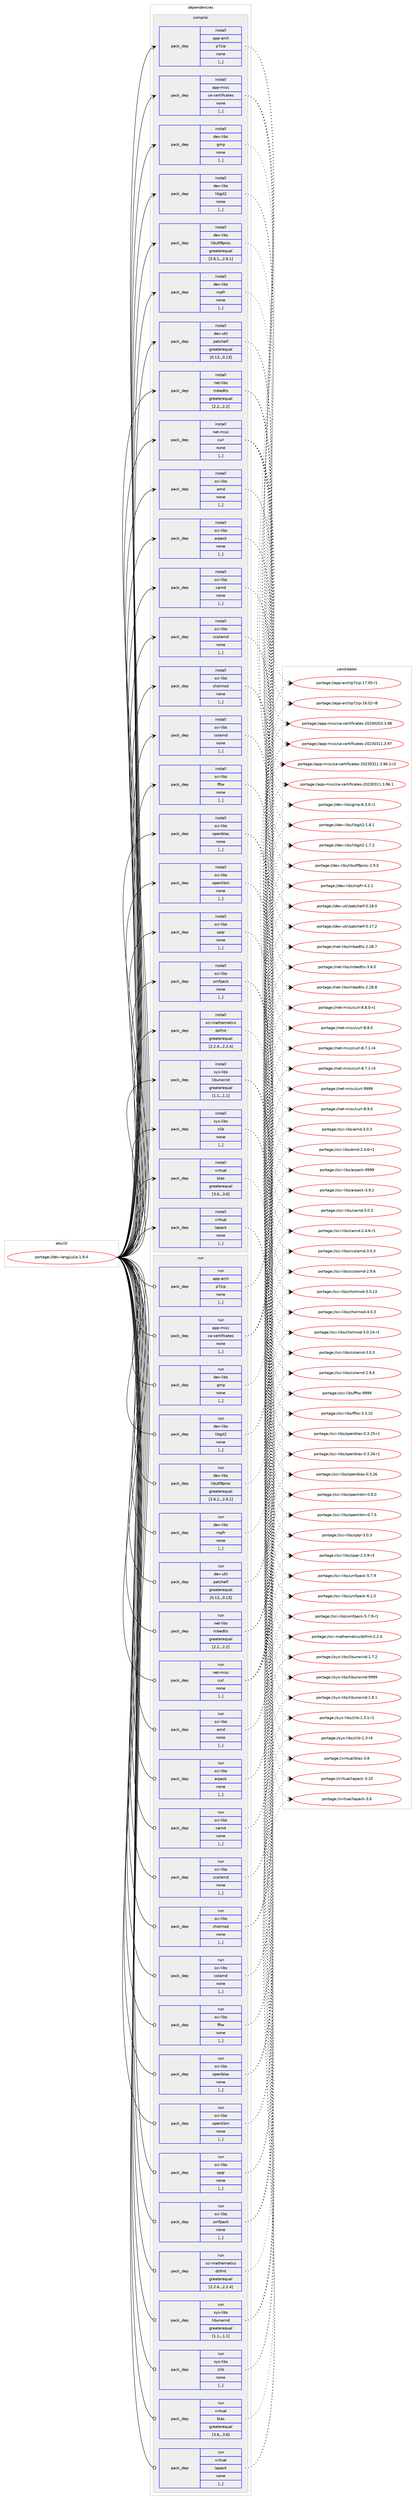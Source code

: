 digraph prolog {

# *************
# Graph options
# *************

newrank=true;
concentrate=true;
compound=true;
graph [rankdir=LR,fontname=Helvetica,fontsize=10,ranksep=1.5];#, ranksep=2.5, nodesep=0.2];
edge  [arrowhead=vee];
node  [fontname=Helvetica,fontsize=10];

# **********
# The ebuild
# **********

subgraph cluster_leftcol {
color=gray;
label=<<i>ebuild</i>>;
id [label="portage://dev-lang/julia-1.9.4", color=red, width=4, href="../dev-lang/julia-1.9.4.svg"];
}

# ****************
# The dependencies
# ****************

subgraph cluster_midcol {
color=gray;
label=<<i>dependencies</i>>;
subgraph cluster_compile {
fillcolor="#eeeeee";
style=filled;
label=<<i>compile</i>>;
subgraph pack75446 {
dependency99570 [label=<<TABLE BORDER="0" CELLBORDER="1" CELLSPACING="0" CELLPADDING="4" WIDTH="220"><TR><TD ROWSPAN="6" CELLPADDING="30">pack_dep</TD></TR><TR><TD WIDTH="110">install</TD></TR><TR><TD>app-arch</TD></TR><TR><TD>p7zip</TD></TR><TR><TD>none</TD></TR><TR><TD>[,,]</TD></TR></TABLE>>, shape=none, color=blue];
}
id:e -> dependency99570:w [weight=20,style="solid",arrowhead="vee"];
subgraph pack75447 {
dependency99571 [label=<<TABLE BORDER="0" CELLBORDER="1" CELLSPACING="0" CELLPADDING="4" WIDTH="220"><TR><TD ROWSPAN="6" CELLPADDING="30">pack_dep</TD></TR><TR><TD WIDTH="110">install</TD></TR><TR><TD>app-misc</TD></TR><TR><TD>ca-certificates</TD></TR><TR><TD>none</TD></TR><TR><TD>[,,]</TD></TR></TABLE>>, shape=none, color=blue];
}
id:e -> dependency99571:w [weight=20,style="solid",arrowhead="vee"];
subgraph pack75448 {
dependency99572 [label=<<TABLE BORDER="0" CELLBORDER="1" CELLSPACING="0" CELLPADDING="4" WIDTH="220"><TR><TD ROWSPAN="6" CELLPADDING="30">pack_dep</TD></TR><TR><TD WIDTH="110">install</TD></TR><TR><TD>dev-libs</TD></TR><TR><TD>gmp</TD></TR><TR><TD>none</TD></TR><TR><TD>[,,]</TD></TR></TABLE>>, shape=none, color=blue];
}
id:e -> dependency99572:w [weight=20,style="solid",arrowhead="vee"];
subgraph pack75449 {
dependency99573 [label=<<TABLE BORDER="0" CELLBORDER="1" CELLSPACING="0" CELLPADDING="4" WIDTH="220"><TR><TD ROWSPAN="6" CELLPADDING="30">pack_dep</TD></TR><TR><TD WIDTH="110">install</TD></TR><TR><TD>dev-libs</TD></TR><TR><TD>libgit2</TD></TR><TR><TD>none</TD></TR><TR><TD>[,,]</TD></TR></TABLE>>, shape=none, color=blue];
}
id:e -> dependency99573:w [weight=20,style="solid",arrowhead="vee"];
subgraph pack75450 {
dependency99574 [label=<<TABLE BORDER="0" CELLBORDER="1" CELLSPACING="0" CELLPADDING="4" WIDTH="220"><TR><TD ROWSPAN="6" CELLPADDING="30">pack_dep</TD></TR><TR><TD WIDTH="110">install</TD></TR><TR><TD>dev-libs</TD></TR><TR><TD>libutf8proc</TD></TR><TR><TD>greaterequal</TD></TR><TR><TD>[2.6.1,,,2.6.1]</TD></TR></TABLE>>, shape=none, color=blue];
}
id:e -> dependency99574:w [weight=20,style="solid",arrowhead="vee"];
subgraph pack75451 {
dependency99575 [label=<<TABLE BORDER="0" CELLBORDER="1" CELLSPACING="0" CELLPADDING="4" WIDTH="220"><TR><TD ROWSPAN="6" CELLPADDING="30">pack_dep</TD></TR><TR><TD WIDTH="110">install</TD></TR><TR><TD>dev-libs</TD></TR><TR><TD>mpfr</TD></TR><TR><TD>none</TD></TR><TR><TD>[,,]</TD></TR></TABLE>>, shape=none, color=blue];
}
id:e -> dependency99575:w [weight=20,style="solid",arrowhead="vee"];
subgraph pack75452 {
dependency99576 [label=<<TABLE BORDER="0" CELLBORDER="1" CELLSPACING="0" CELLPADDING="4" WIDTH="220"><TR><TD ROWSPAN="6" CELLPADDING="30">pack_dep</TD></TR><TR><TD WIDTH="110">install</TD></TR><TR><TD>dev-util</TD></TR><TR><TD>patchelf</TD></TR><TR><TD>greaterequal</TD></TR><TR><TD>[0.13,,,0.13]</TD></TR></TABLE>>, shape=none, color=blue];
}
id:e -> dependency99576:w [weight=20,style="solid",arrowhead="vee"];
subgraph pack75453 {
dependency99577 [label=<<TABLE BORDER="0" CELLBORDER="1" CELLSPACING="0" CELLPADDING="4" WIDTH="220"><TR><TD ROWSPAN="6" CELLPADDING="30">pack_dep</TD></TR><TR><TD WIDTH="110">install</TD></TR><TR><TD>net-libs</TD></TR><TR><TD>mbedtls</TD></TR><TR><TD>greaterequal</TD></TR><TR><TD>[2.2,,,2.2]</TD></TR></TABLE>>, shape=none, color=blue];
}
id:e -> dependency99577:w [weight=20,style="solid",arrowhead="vee"];
subgraph pack75454 {
dependency99578 [label=<<TABLE BORDER="0" CELLBORDER="1" CELLSPACING="0" CELLPADDING="4" WIDTH="220"><TR><TD ROWSPAN="6" CELLPADDING="30">pack_dep</TD></TR><TR><TD WIDTH="110">install</TD></TR><TR><TD>net-misc</TD></TR><TR><TD>curl</TD></TR><TR><TD>none</TD></TR><TR><TD>[,,]</TD></TR></TABLE>>, shape=none, color=blue];
}
id:e -> dependency99578:w [weight=20,style="solid",arrowhead="vee"];
subgraph pack75455 {
dependency99579 [label=<<TABLE BORDER="0" CELLBORDER="1" CELLSPACING="0" CELLPADDING="4" WIDTH="220"><TR><TD ROWSPAN="6" CELLPADDING="30">pack_dep</TD></TR><TR><TD WIDTH="110">install</TD></TR><TR><TD>sci-libs</TD></TR><TR><TD>amd</TD></TR><TR><TD>none</TD></TR><TR><TD>[,,]</TD></TR></TABLE>>, shape=none, color=blue];
}
id:e -> dependency99579:w [weight=20,style="solid",arrowhead="vee"];
subgraph pack75456 {
dependency99580 [label=<<TABLE BORDER="0" CELLBORDER="1" CELLSPACING="0" CELLPADDING="4" WIDTH="220"><TR><TD ROWSPAN="6" CELLPADDING="30">pack_dep</TD></TR><TR><TD WIDTH="110">install</TD></TR><TR><TD>sci-libs</TD></TR><TR><TD>arpack</TD></TR><TR><TD>none</TD></TR><TR><TD>[,,]</TD></TR></TABLE>>, shape=none, color=blue];
}
id:e -> dependency99580:w [weight=20,style="solid",arrowhead="vee"];
subgraph pack75457 {
dependency99581 [label=<<TABLE BORDER="0" CELLBORDER="1" CELLSPACING="0" CELLPADDING="4" WIDTH="220"><TR><TD ROWSPAN="6" CELLPADDING="30">pack_dep</TD></TR><TR><TD WIDTH="110">install</TD></TR><TR><TD>sci-libs</TD></TR><TR><TD>camd</TD></TR><TR><TD>none</TD></TR><TR><TD>[,,]</TD></TR></TABLE>>, shape=none, color=blue];
}
id:e -> dependency99581:w [weight=20,style="solid",arrowhead="vee"];
subgraph pack75458 {
dependency99582 [label=<<TABLE BORDER="0" CELLBORDER="1" CELLSPACING="0" CELLPADDING="4" WIDTH="220"><TR><TD ROWSPAN="6" CELLPADDING="30">pack_dep</TD></TR><TR><TD WIDTH="110">install</TD></TR><TR><TD>sci-libs</TD></TR><TR><TD>ccolamd</TD></TR><TR><TD>none</TD></TR><TR><TD>[,,]</TD></TR></TABLE>>, shape=none, color=blue];
}
id:e -> dependency99582:w [weight=20,style="solid",arrowhead="vee"];
subgraph pack75459 {
dependency99583 [label=<<TABLE BORDER="0" CELLBORDER="1" CELLSPACING="0" CELLPADDING="4" WIDTH="220"><TR><TD ROWSPAN="6" CELLPADDING="30">pack_dep</TD></TR><TR><TD WIDTH="110">install</TD></TR><TR><TD>sci-libs</TD></TR><TR><TD>cholmod</TD></TR><TR><TD>none</TD></TR><TR><TD>[,,]</TD></TR></TABLE>>, shape=none, color=blue];
}
id:e -> dependency99583:w [weight=20,style="solid",arrowhead="vee"];
subgraph pack75460 {
dependency99584 [label=<<TABLE BORDER="0" CELLBORDER="1" CELLSPACING="0" CELLPADDING="4" WIDTH="220"><TR><TD ROWSPAN="6" CELLPADDING="30">pack_dep</TD></TR><TR><TD WIDTH="110">install</TD></TR><TR><TD>sci-libs</TD></TR><TR><TD>colamd</TD></TR><TR><TD>none</TD></TR><TR><TD>[,,]</TD></TR></TABLE>>, shape=none, color=blue];
}
id:e -> dependency99584:w [weight=20,style="solid",arrowhead="vee"];
subgraph pack75461 {
dependency99585 [label=<<TABLE BORDER="0" CELLBORDER="1" CELLSPACING="0" CELLPADDING="4" WIDTH="220"><TR><TD ROWSPAN="6" CELLPADDING="30">pack_dep</TD></TR><TR><TD WIDTH="110">install</TD></TR><TR><TD>sci-libs</TD></TR><TR><TD>fftw</TD></TR><TR><TD>none</TD></TR><TR><TD>[,,]</TD></TR></TABLE>>, shape=none, color=blue];
}
id:e -> dependency99585:w [weight=20,style="solid",arrowhead="vee"];
subgraph pack75462 {
dependency99586 [label=<<TABLE BORDER="0" CELLBORDER="1" CELLSPACING="0" CELLPADDING="4" WIDTH="220"><TR><TD ROWSPAN="6" CELLPADDING="30">pack_dep</TD></TR><TR><TD WIDTH="110">install</TD></TR><TR><TD>sci-libs</TD></TR><TR><TD>openblas</TD></TR><TR><TD>none</TD></TR><TR><TD>[,,]</TD></TR></TABLE>>, shape=none, color=blue];
}
id:e -> dependency99586:w [weight=20,style="solid",arrowhead="vee"];
subgraph pack75463 {
dependency99587 [label=<<TABLE BORDER="0" CELLBORDER="1" CELLSPACING="0" CELLPADDING="4" WIDTH="220"><TR><TD ROWSPAN="6" CELLPADDING="30">pack_dep</TD></TR><TR><TD WIDTH="110">install</TD></TR><TR><TD>sci-libs</TD></TR><TR><TD>openlibm</TD></TR><TR><TD>none</TD></TR><TR><TD>[,,]</TD></TR></TABLE>>, shape=none, color=blue];
}
id:e -> dependency99587:w [weight=20,style="solid",arrowhead="vee"];
subgraph pack75464 {
dependency99588 [label=<<TABLE BORDER="0" CELLBORDER="1" CELLSPACING="0" CELLPADDING="4" WIDTH="220"><TR><TD ROWSPAN="6" CELLPADDING="30">pack_dep</TD></TR><TR><TD WIDTH="110">install</TD></TR><TR><TD>sci-libs</TD></TR><TR><TD>spqr</TD></TR><TR><TD>none</TD></TR><TR><TD>[,,]</TD></TR></TABLE>>, shape=none, color=blue];
}
id:e -> dependency99588:w [weight=20,style="solid",arrowhead="vee"];
subgraph pack75465 {
dependency99589 [label=<<TABLE BORDER="0" CELLBORDER="1" CELLSPACING="0" CELLPADDING="4" WIDTH="220"><TR><TD ROWSPAN="6" CELLPADDING="30">pack_dep</TD></TR><TR><TD WIDTH="110">install</TD></TR><TR><TD>sci-libs</TD></TR><TR><TD>umfpack</TD></TR><TR><TD>none</TD></TR><TR><TD>[,,]</TD></TR></TABLE>>, shape=none, color=blue];
}
id:e -> dependency99589:w [weight=20,style="solid",arrowhead="vee"];
subgraph pack75466 {
dependency99590 [label=<<TABLE BORDER="0" CELLBORDER="1" CELLSPACING="0" CELLPADDING="4" WIDTH="220"><TR><TD ROWSPAN="6" CELLPADDING="30">pack_dep</TD></TR><TR><TD WIDTH="110">install</TD></TR><TR><TD>sci-mathematics</TD></TR><TR><TD>dsfmt</TD></TR><TR><TD>greaterequal</TD></TR><TR><TD>[2.2.4,,,2.2.4]</TD></TR></TABLE>>, shape=none, color=blue];
}
id:e -> dependency99590:w [weight=20,style="solid",arrowhead="vee"];
subgraph pack75467 {
dependency99591 [label=<<TABLE BORDER="0" CELLBORDER="1" CELLSPACING="0" CELLPADDING="4" WIDTH="220"><TR><TD ROWSPAN="6" CELLPADDING="30">pack_dep</TD></TR><TR><TD WIDTH="110">install</TD></TR><TR><TD>sys-libs</TD></TR><TR><TD>libunwind</TD></TR><TR><TD>greaterequal</TD></TR><TR><TD>[1.1,,,1.1]</TD></TR></TABLE>>, shape=none, color=blue];
}
id:e -> dependency99591:w [weight=20,style="solid",arrowhead="vee"];
subgraph pack75468 {
dependency99592 [label=<<TABLE BORDER="0" CELLBORDER="1" CELLSPACING="0" CELLPADDING="4" WIDTH="220"><TR><TD ROWSPAN="6" CELLPADDING="30">pack_dep</TD></TR><TR><TD WIDTH="110">install</TD></TR><TR><TD>sys-libs</TD></TR><TR><TD>zlib</TD></TR><TR><TD>none</TD></TR><TR><TD>[,,]</TD></TR></TABLE>>, shape=none, color=blue];
}
id:e -> dependency99592:w [weight=20,style="solid",arrowhead="vee"];
subgraph pack75469 {
dependency99593 [label=<<TABLE BORDER="0" CELLBORDER="1" CELLSPACING="0" CELLPADDING="4" WIDTH="220"><TR><TD ROWSPAN="6" CELLPADDING="30">pack_dep</TD></TR><TR><TD WIDTH="110">install</TD></TR><TR><TD>virtual</TD></TR><TR><TD>blas</TD></TR><TR><TD>greaterequal</TD></TR><TR><TD>[3.6,,,3.6]</TD></TR></TABLE>>, shape=none, color=blue];
}
id:e -> dependency99593:w [weight=20,style="solid",arrowhead="vee"];
subgraph pack75470 {
dependency99594 [label=<<TABLE BORDER="0" CELLBORDER="1" CELLSPACING="0" CELLPADDING="4" WIDTH="220"><TR><TD ROWSPAN="6" CELLPADDING="30">pack_dep</TD></TR><TR><TD WIDTH="110">install</TD></TR><TR><TD>virtual</TD></TR><TR><TD>lapack</TD></TR><TR><TD>none</TD></TR><TR><TD>[,,]</TD></TR></TABLE>>, shape=none, color=blue];
}
id:e -> dependency99594:w [weight=20,style="solid",arrowhead="vee"];
}
subgraph cluster_compileandrun {
fillcolor="#eeeeee";
style=filled;
label=<<i>compile and run</i>>;
}
subgraph cluster_run {
fillcolor="#eeeeee";
style=filled;
label=<<i>run</i>>;
subgraph pack75471 {
dependency99595 [label=<<TABLE BORDER="0" CELLBORDER="1" CELLSPACING="0" CELLPADDING="4" WIDTH="220"><TR><TD ROWSPAN="6" CELLPADDING="30">pack_dep</TD></TR><TR><TD WIDTH="110">run</TD></TR><TR><TD>app-arch</TD></TR><TR><TD>p7zip</TD></TR><TR><TD>none</TD></TR><TR><TD>[,,]</TD></TR></TABLE>>, shape=none, color=blue];
}
id:e -> dependency99595:w [weight=20,style="solid",arrowhead="odot"];
subgraph pack75472 {
dependency99596 [label=<<TABLE BORDER="0" CELLBORDER="1" CELLSPACING="0" CELLPADDING="4" WIDTH="220"><TR><TD ROWSPAN="6" CELLPADDING="30">pack_dep</TD></TR><TR><TD WIDTH="110">run</TD></TR><TR><TD>app-misc</TD></TR><TR><TD>ca-certificates</TD></TR><TR><TD>none</TD></TR><TR><TD>[,,]</TD></TR></TABLE>>, shape=none, color=blue];
}
id:e -> dependency99596:w [weight=20,style="solid",arrowhead="odot"];
subgraph pack75473 {
dependency99597 [label=<<TABLE BORDER="0" CELLBORDER="1" CELLSPACING="0" CELLPADDING="4" WIDTH="220"><TR><TD ROWSPAN="6" CELLPADDING="30">pack_dep</TD></TR><TR><TD WIDTH="110">run</TD></TR><TR><TD>dev-libs</TD></TR><TR><TD>gmp</TD></TR><TR><TD>none</TD></TR><TR><TD>[,,]</TD></TR></TABLE>>, shape=none, color=blue];
}
id:e -> dependency99597:w [weight=20,style="solid",arrowhead="odot"];
subgraph pack75474 {
dependency99598 [label=<<TABLE BORDER="0" CELLBORDER="1" CELLSPACING="0" CELLPADDING="4" WIDTH="220"><TR><TD ROWSPAN="6" CELLPADDING="30">pack_dep</TD></TR><TR><TD WIDTH="110">run</TD></TR><TR><TD>dev-libs</TD></TR><TR><TD>libgit2</TD></TR><TR><TD>none</TD></TR><TR><TD>[,,]</TD></TR></TABLE>>, shape=none, color=blue];
}
id:e -> dependency99598:w [weight=20,style="solid",arrowhead="odot"];
subgraph pack75475 {
dependency99599 [label=<<TABLE BORDER="0" CELLBORDER="1" CELLSPACING="0" CELLPADDING="4" WIDTH="220"><TR><TD ROWSPAN="6" CELLPADDING="30">pack_dep</TD></TR><TR><TD WIDTH="110">run</TD></TR><TR><TD>dev-libs</TD></TR><TR><TD>libutf8proc</TD></TR><TR><TD>greaterequal</TD></TR><TR><TD>[2.6.1,,,2.6.1]</TD></TR></TABLE>>, shape=none, color=blue];
}
id:e -> dependency99599:w [weight=20,style="solid",arrowhead="odot"];
subgraph pack75476 {
dependency99600 [label=<<TABLE BORDER="0" CELLBORDER="1" CELLSPACING="0" CELLPADDING="4" WIDTH="220"><TR><TD ROWSPAN="6" CELLPADDING="30">pack_dep</TD></TR><TR><TD WIDTH="110">run</TD></TR><TR><TD>dev-libs</TD></TR><TR><TD>mpfr</TD></TR><TR><TD>none</TD></TR><TR><TD>[,,]</TD></TR></TABLE>>, shape=none, color=blue];
}
id:e -> dependency99600:w [weight=20,style="solid",arrowhead="odot"];
subgraph pack75477 {
dependency99601 [label=<<TABLE BORDER="0" CELLBORDER="1" CELLSPACING="0" CELLPADDING="4" WIDTH="220"><TR><TD ROWSPAN="6" CELLPADDING="30">pack_dep</TD></TR><TR><TD WIDTH="110">run</TD></TR><TR><TD>dev-util</TD></TR><TR><TD>patchelf</TD></TR><TR><TD>greaterequal</TD></TR><TR><TD>[0.13,,,0.13]</TD></TR></TABLE>>, shape=none, color=blue];
}
id:e -> dependency99601:w [weight=20,style="solid",arrowhead="odot"];
subgraph pack75478 {
dependency99602 [label=<<TABLE BORDER="0" CELLBORDER="1" CELLSPACING="0" CELLPADDING="4" WIDTH="220"><TR><TD ROWSPAN="6" CELLPADDING="30">pack_dep</TD></TR><TR><TD WIDTH="110">run</TD></TR><TR><TD>net-libs</TD></TR><TR><TD>mbedtls</TD></TR><TR><TD>greaterequal</TD></TR><TR><TD>[2.2,,,2.2]</TD></TR></TABLE>>, shape=none, color=blue];
}
id:e -> dependency99602:w [weight=20,style="solid",arrowhead="odot"];
subgraph pack75479 {
dependency99603 [label=<<TABLE BORDER="0" CELLBORDER="1" CELLSPACING="0" CELLPADDING="4" WIDTH="220"><TR><TD ROWSPAN="6" CELLPADDING="30">pack_dep</TD></TR><TR><TD WIDTH="110">run</TD></TR><TR><TD>net-misc</TD></TR><TR><TD>curl</TD></TR><TR><TD>none</TD></TR><TR><TD>[,,]</TD></TR></TABLE>>, shape=none, color=blue];
}
id:e -> dependency99603:w [weight=20,style="solid",arrowhead="odot"];
subgraph pack75480 {
dependency99604 [label=<<TABLE BORDER="0" CELLBORDER="1" CELLSPACING="0" CELLPADDING="4" WIDTH="220"><TR><TD ROWSPAN="6" CELLPADDING="30">pack_dep</TD></TR><TR><TD WIDTH="110">run</TD></TR><TR><TD>sci-libs</TD></TR><TR><TD>amd</TD></TR><TR><TD>none</TD></TR><TR><TD>[,,]</TD></TR></TABLE>>, shape=none, color=blue];
}
id:e -> dependency99604:w [weight=20,style="solid",arrowhead="odot"];
subgraph pack75481 {
dependency99605 [label=<<TABLE BORDER="0" CELLBORDER="1" CELLSPACING="0" CELLPADDING="4" WIDTH="220"><TR><TD ROWSPAN="6" CELLPADDING="30">pack_dep</TD></TR><TR><TD WIDTH="110">run</TD></TR><TR><TD>sci-libs</TD></TR><TR><TD>arpack</TD></TR><TR><TD>none</TD></TR><TR><TD>[,,]</TD></TR></TABLE>>, shape=none, color=blue];
}
id:e -> dependency99605:w [weight=20,style="solid",arrowhead="odot"];
subgraph pack75482 {
dependency99606 [label=<<TABLE BORDER="0" CELLBORDER="1" CELLSPACING="0" CELLPADDING="4" WIDTH="220"><TR><TD ROWSPAN="6" CELLPADDING="30">pack_dep</TD></TR><TR><TD WIDTH="110">run</TD></TR><TR><TD>sci-libs</TD></TR><TR><TD>camd</TD></TR><TR><TD>none</TD></TR><TR><TD>[,,]</TD></TR></TABLE>>, shape=none, color=blue];
}
id:e -> dependency99606:w [weight=20,style="solid",arrowhead="odot"];
subgraph pack75483 {
dependency99607 [label=<<TABLE BORDER="0" CELLBORDER="1" CELLSPACING="0" CELLPADDING="4" WIDTH="220"><TR><TD ROWSPAN="6" CELLPADDING="30">pack_dep</TD></TR><TR><TD WIDTH="110">run</TD></TR><TR><TD>sci-libs</TD></TR><TR><TD>ccolamd</TD></TR><TR><TD>none</TD></TR><TR><TD>[,,]</TD></TR></TABLE>>, shape=none, color=blue];
}
id:e -> dependency99607:w [weight=20,style="solid",arrowhead="odot"];
subgraph pack75484 {
dependency99608 [label=<<TABLE BORDER="0" CELLBORDER="1" CELLSPACING="0" CELLPADDING="4" WIDTH="220"><TR><TD ROWSPAN="6" CELLPADDING="30">pack_dep</TD></TR><TR><TD WIDTH="110">run</TD></TR><TR><TD>sci-libs</TD></TR><TR><TD>cholmod</TD></TR><TR><TD>none</TD></TR><TR><TD>[,,]</TD></TR></TABLE>>, shape=none, color=blue];
}
id:e -> dependency99608:w [weight=20,style="solid",arrowhead="odot"];
subgraph pack75485 {
dependency99609 [label=<<TABLE BORDER="0" CELLBORDER="1" CELLSPACING="0" CELLPADDING="4" WIDTH="220"><TR><TD ROWSPAN="6" CELLPADDING="30">pack_dep</TD></TR><TR><TD WIDTH="110">run</TD></TR><TR><TD>sci-libs</TD></TR><TR><TD>colamd</TD></TR><TR><TD>none</TD></TR><TR><TD>[,,]</TD></TR></TABLE>>, shape=none, color=blue];
}
id:e -> dependency99609:w [weight=20,style="solid",arrowhead="odot"];
subgraph pack75486 {
dependency99610 [label=<<TABLE BORDER="0" CELLBORDER="1" CELLSPACING="0" CELLPADDING="4" WIDTH="220"><TR><TD ROWSPAN="6" CELLPADDING="30">pack_dep</TD></TR><TR><TD WIDTH="110">run</TD></TR><TR><TD>sci-libs</TD></TR><TR><TD>fftw</TD></TR><TR><TD>none</TD></TR><TR><TD>[,,]</TD></TR></TABLE>>, shape=none, color=blue];
}
id:e -> dependency99610:w [weight=20,style="solid",arrowhead="odot"];
subgraph pack75487 {
dependency99611 [label=<<TABLE BORDER="0" CELLBORDER="1" CELLSPACING="0" CELLPADDING="4" WIDTH="220"><TR><TD ROWSPAN="6" CELLPADDING="30">pack_dep</TD></TR><TR><TD WIDTH="110">run</TD></TR><TR><TD>sci-libs</TD></TR><TR><TD>openblas</TD></TR><TR><TD>none</TD></TR><TR><TD>[,,]</TD></TR></TABLE>>, shape=none, color=blue];
}
id:e -> dependency99611:w [weight=20,style="solid",arrowhead="odot"];
subgraph pack75488 {
dependency99612 [label=<<TABLE BORDER="0" CELLBORDER="1" CELLSPACING="0" CELLPADDING="4" WIDTH="220"><TR><TD ROWSPAN="6" CELLPADDING="30">pack_dep</TD></TR><TR><TD WIDTH="110">run</TD></TR><TR><TD>sci-libs</TD></TR><TR><TD>openlibm</TD></TR><TR><TD>none</TD></TR><TR><TD>[,,]</TD></TR></TABLE>>, shape=none, color=blue];
}
id:e -> dependency99612:w [weight=20,style="solid",arrowhead="odot"];
subgraph pack75489 {
dependency99613 [label=<<TABLE BORDER="0" CELLBORDER="1" CELLSPACING="0" CELLPADDING="4" WIDTH="220"><TR><TD ROWSPAN="6" CELLPADDING="30">pack_dep</TD></TR><TR><TD WIDTH="110">run</TD></TR><TR><TD>sci-libs</TD></TR><TR><TD>spqr</TD></TR><TR><TD>none</TD></TR><TR><TD>[,,]</TD></TR></TABLE>>, shape=none, color=blue];
}
id:e -> dependency99613:w [weight=20,style="solid",arrowhead="odot"];
subgraph pack75490 {
dependency99614 [label=<<TABLE BORDER="0" CELLBORDER="1" CELLSPACING="0" CELLPADDING="4" WIDTH="220"><TR><TD ROWSPAN="6" CELLPADDING="30">pack_dep</TD></TR><TR><TD WIDTH="110">run</TD></TR><TR><TD>sci-libs</TD></TR><TR><TD>umfpack</TD></TR><TR><TD>none</TD></TR><TR><TD>[,,]</TD></TR></TABLE>>, shape=none, color=blue];
}
id:e -> dependency99614:w [weight=20,style="solid",arrowhead="odot"];
subgraph pack75491 {
dependency99615 [label=<<TABLE BORDER="0" CELLBORDER="1" CELLSPACING="0" CELLPADDING="4" WIDTH="220"><TR><TD ROWSPAN="6" CELLPADDING="30">pack_dep</TD></TR><TR><TD WIDTH="110">run</TD></TR><TR><TD>sci-mathematics</TD></TR><TR><TD>dsfmt</TD></TR><TR><TD>greaterequal</TD></TR><TR><TD>[2.2.4,,,2.2.4]</TD></TR></TABLE>>, shape=none, color=blue];
}
id:e -> dependency99615:w [weight=20,style="solid",arrowhead="odot"];
subgraph pack75492 {
dependency99616 [label=<<TABLE BORDER="0" CELLBORDER="1" CELLSPACING="0" CELLPADDING="4" WIDTH="220"><TR><TD ROWSPAN="6" CELLPADDING="30">pack_dep</TD></TR><TR><TD WIDTH="110">run</TD></TR><TR><TD>sys-libs</TD></TR><TR><TD>libunwind</TD></TR><TR><TD>greaterequal</TD></TR><TR><TD>[1.1,,,1.1]</TD></TR></TABLE>>, shape=none, color=blue];
}
id:e -> dependency99616:w [weight=20,style="solid",arrowhead="odot"];
subgraph pack75493 {
dependency99617 [label=<<TABLE BORDER="0" CELLBORDER="1" CELLSPACING="0" CELLPADDING="4" WIDTH="220"><TR><TD ROWSPAN="6" CELLPADDING="30">pack_dep</TD></TR><TR><TD WIDTH="110">run</TD></TR><TR><TD>sys-libs</TD></TR><TR><TD>zlib</TD></TR><TR><TD>none</TD></TR><TR><TD>[,,]</TD></TR></TABLE>>, shape=none, color=blue];
}
id:e -> dependency99617:w [weight=20,style="solid",arrowhead="odot"];
subgraph pack75494 {
dependency99618 [label=<<TABLE BORDER="0" CELLBORDER="1" CELLSPACING="0" CELLPADDING="4" WIDTH="220"><TR><TD ROWSPAN="6" CELLPADDING="30">pack_dep</TD></TR><TR><TD WIDTH="110">run</TD></TR><TR><TD>virtual</TD></TR><TR><TD>blas</TD></TR><TR><TD>greaterequal</TD></TR><TR><TD>[3.6,,,3.6]</TD></TR></TABLE>>, shape=none, color=blue];
}
id:e -> dependency99618:w [weight=20,style="solid",arrowhead="odot"];
subgraph pack75495 {
dependency99619 [label=<<TABLE BORDER="0" CELLBORDER="1" CELLSPACING="0" CELLPADDING="4" WIDTH="220"><TR><TD ROWSPAN="6" CELLPADDING="30">pack_dep</TD></TR><TR><TD WIDTH="110">run</TD></TR><TR><TD>virtual</TD></TR><TR><TD>lapack</TD></TR><TR><TD>none</TD></TR><TR><TD>[,,]</TD></TR></TABLE>>, shape=none, color=blue];
}
id:e -> dependency99619:w [weight=20,style="solid",arrowhead="odot"];
}
}

# **************
# The candidates
# **************

subgraph cluster_choices {
rank=same;
color=gray;
label=<<i>candidates</i>>;

subgraph choice75446 {
color=black;
nodesep=1;
choice9711211245971149910447112551221051124549554648534511449 [label="portage://app-arch/p7zip-17.05-r1", color=red, width=4,href="../app-arch/p7zip-17.05-r1.svg"];
choice9711211245971149910447112551221051124549544648504511456 [label="portage://app-arch/p7zip-16.02-r8", color=red, width=4,href="../app-arch/p7zip-16.02-r8.svg"];
dependency99570:e -> choice9711211245971149910447112551221051124549554648534511449:w [style=dotted,weight="100"];
dependency99570:e -> choice9711211245971149910447112551221051124549544648504511456:w [style=dotted,weight="100"];
}
subgraph choice75447 {
color=black;
nodesep=1;
choice971121124510910511599479997459910111411610510210599971161011154550485052485048514651465756 [label="portage://app-misc/ca-certificates-20240203.3.98", color=red, width=4,href="../app-misc/ca-certificates-20240203.3.98.svg"];
choice971121124510910511599479997459910111411610510210599971161011154550485051485149494651465755 [label="portage://app-misc/ca-certificates-20230311.3.97", color=red, width=4,href="../app-misc/ca-certificates-20230311.3.97.svg"];
choice97112112451091051159947999745991011141161051021059997116101115455048505148514949465146575446494511450 [label="portage://app-misc/ca-certificates-20230311.3.96.1-r2", color=red, width=4,href="../app-misc/ca-certificates-20230311.3.96.1-r2.svg"];
choice9711211245109105115994799974599101114116105102105999711610111545504850514851494946514657544649 [label="portage://app-misc/ca-certificates-20230311.3.96.1", color=red, width=4,href="../app-misc/ca-certificates-20230311.3.96.1.svg"];
dependency99571:e -> choice971121124510910511599479997459910111411610510210599971161011154550485052485048514651465756:w [style=dotted,weight="100"];
dependency99571:e -> choice971121124510910511599479997459910111411610510210599971161011154550485051485149494651465755:w [style=dotted,weight="100"];
dependency99571:e -> choice97112112451091051159947999745991011141161051021059997116101115455048505148514949465146575446494511450:w [style=dotted,weight="100"];
dependency99571:e -> choice9711211245109105115994799974599101114116105102105999711610111545504850514851494946514657544649:w [style=dotted,weight="100"];
}
subgraph choice75448 {
color=black;
nodesep=1;
choice1001011184510810598115471031091124554465146484511449 [label="portage://dev-libs/gmp-6.3.0-r1", color=red, width=4,href="../dev-libs/gmp-6.3.0-r1.svg"];
dependency99572:e -> choice1001011184510810598115471031091124554465146484511449:w [style=dotted,weight="100"];
}
subgraph choice75449 {
color=black;
nodesep=1;
choice1001011184510810598115471081059810310511650454946564649 [label="portage://dev-libs/libgit2-1.8.1", color=red, width=4,href="../dev-libs/libgit2-1.8.1.svg"];
choice1001011184510810598115471081059810310511650454946554650 [label="portage://dev-libs/libgit2-1.7.2", color=red, width=4,href="../dev-libs/libgit2-1.7.2.svg"];
dependency99573:e -> choice1001011184510810598115471081059810310511650454946564649:w [style=dotted,weight="100"];
dependency99573:e -> choice1001011184510810598115471081059810310511650454946554650:w [style=dotted,weight="100"];
}
subgraph choice75450 {
color=black;
nodesep=1;
choice100101118451081059811547108105981171161025611211411199455046574648 [label="portage://dev-libs/libutf8proc-2.9.0", color=red, width=4,href="../dev-libs/libutf8proc-2.9.0.svg"];
dependency99574:e -> choice100101118451081059811547108105981171161025611211411199455046574648:w [style=dotted,weight="100"];
}
subgraph choice75451 {
color=black;
nodesep=1;
choice100101118451081059811547109112102114455246504649 [label="portage://dev-libs/mpfr-4.2.1", color=red, width=4,href="../dev-libs/mpfr-4.2.1.svg"];
dependency99575:e -> choice100101118451081059811547109112102114455246504649:w [style=dotted,weight="100"];
}
subgraph choice75452 {
color=black;
nodesep=1;
choice1001011184511711610510847112971169910410110810245484649564648 [label="portage://dev-util/patchelf-0.18.0", color=red, width=4,href="../dev-util/patchelf-0.18.0.svg"];
choice1001011184511711610510847112971169910410110810245484649554650 [label="portage://dev-util/patchelf-0.17.2", color=red, width=4,href="../dev-util/patchelf-0.17.2.svg"];
dependency99576:e -> choice1001011184511711610510847112971169910410110810245484649564648:w [style=dotted,weight="100"];
dependency99576:e -> choice1001011184511711610510847112971169910410110810245484649554650:w [style=dotted,weight="100"];
}
subgraph choice75453 {
color=black;
nodesep=1;
choice11010111645108105981154710998101100116108115455146544648 [label="portage://net-libs/mbedtls-3.6.0", color=red, width=4,href="../net-libs/mbedtls-3.6.0.svg"];
choice1101011164510810598115471099810110011610811545504650564656 [label="portage://net-libs/mbedtls-2.28.8", color=red, width=4,href="../net-libs/mbedtls-2.28.8.svg"];
choice1101011164510810598115471099810110011610811545504650564655 [label="portage://net-libs/mbedtls-2.28.7", color=red, width=4,href="../net-libs/mbedtls-2.28.7.svg"];
dependency99577:e -> choice11010111645108105981154710998101100116108115455146544648:w [style=dotted,weight="100"];
dependency99577:e -> choice1101011164510810598115471099810110011610811545504650564656:w [style=dotted,weight="100"];
dependency99577:e -> choice1101011164510810598115471099810110011610811545504650564655:w [style=dotted,weight="100"];
}
subgraph choice75454 {
color=black;
nodesep=1;
choice110101116451091051159947991171141084557575757 [label="portage://net-misc/curl-9999", color=red, width=4,href="../net-misc/curl-9999.svg"];
choice11010111645109105115994799117114108455646574648 [label="portage://net-misc/curl-8.9.0", color=red, width=4,href="../net-misc/curl-8.9.0.svg"];
choice110101116451091051159947991171141084556465646484511449 [label="portage://net-misc/curl-8.8.0-r1", color=red, width=4,href="../net-misc/curl-8.8.0-r1.svg"];
choice11010111645109105115994799117114108455646564648 [label="portage://net-misc/curl-8.8.0", color=red, width=4,href="../net-misc/curl-8.8.0.svg"];
choice110101116451091051159947991171141084556465546494511452 [label="portage://net-misc/curl-8.7.1-r4", color=red, width=4,href="../net-misc/curl-8.7.1-r4.svg"];
choice110101116451091051159947991171141084556465546494511451 [label="portage://net-misc/curl-8.7.1-r3", color=red, width=4,href="../net-misc/curl-8.7.1-r3.svg"];
dependency99578:e -> choice110101116451091051159947991171141084557575757:w [style=dotted,weight="100"];
dependency99578:e -> choice11010111645109105115994799117114108455646574648:w [style=dotted,weight="100"];
dependency99578:e -> choice110101116451091051159947991171141084556465646484511449:w [style=dotted,weight="100"];
dependency99578:e -> choice11010111645109105115994799117114108455646564648:w [style=dotted,weight="100"];
dependency99578:e -> choice110101116451091051159947991171141084556465546494511452:w [style=dotted,weight="100"];
dependency99578:e -> choice110101116451091051159947991171141084556465546494511451:w [style=dotted,weight="100"];
}
subgraph choice75455 {
color=black;
nodesep=1;
choice1159910545108105981154797109100455146484651 [label="portage://sci-libs/amd-3.0.3", color=red, width=4,href="../sci-libs/amd-3.0.3.svg"];
choice11599105451081059811547971091004550465246544511449 [label="portage://sci-libs/amd-2.4.6-r1", color=red, width=4,href="../sci-libs/amd-2.4.6-r1.svg"];
dependency99579:e -> choice1159910545108105981154797109100455146484651:w [style=dotted,weight="100"];
dependency99579:e -> choice11599105451081059811547971091004550465246544511449:w [style=dotted,weight="100"];
}
subgraph choice75456 {
color=black;
nodesep=1;
choice115991054510810598115479711411297991074557575757 [label="portage://sci-libs/arpack-9999", color=red, width=4,href="../sci-libs/arpack-9999.svg"];
choice11599105451081059811547971141129799107455146574649 [label="portage://sci-libs/arpack-3.9.1", color=red, width=4,href="../sci-libs/arpack-3.9.1.svg"];
dependency99580:e -> choice115991054510810598115479711411297991074557575757:w [style=dotted,weight="100"];
dependency99580:e -> choice11599105451081059811547971141129799107455146574649:w [style=dotted,weight="100"];
}
subgraph choice75457 {
color=black;
nodesep=1;
choice115991054510810598115479997109100455146484651 [label="portage://sci-libs/camd-3.0.3", color=red, width=4,href="../sci-libs/camd-3.0.3.svg"];
choice1159910545108105981154799971091004550465246544511449 [label="portage://sci-libs/camd-2.4.6-r1", color=red, width=4,href="../sci-libs/camd-2.4.6-r1.svg"];
dependency99581:e -> choice115991054510810598115479997109100455146484651:w [style=dotted,weight="100"];
dependency99581:e -> choice1159910545108105981154799971091004550465246544511449:w [style=dotted,weight="100"];
}
subgraph choice75458 {
color=black;
nodesep=1;
choice11599105451081059811547999911110897109100455146484651 [label="portage://sci-libs/ccolamd-3.0.3", color=red, width=4,href="../sci-libs/ccolamd-3.0.3.svg"];
choice11599105451081059811547999911110897109100455046574654 [label="portage://sci-libs/ccolamd-2.9.6", color=red, width=4,href="../sci-libs/ccolamd-2.9.6.svg"];
dependency99582:e -> choice11599105451081059811547999911110897109100455146484651:w [style=dotted,weight="100"];
dependency99582:e -> choice11599105451081059811547999911110897109100455046574654:w [style=dotted,weight="100"];
}
subgraph choice75459 {
color=black;
nodesep=1;
choice1159910545108105981154799104111108109111100455246484651 [label="portage://sci-libs/cholmod-4.0.3", color=red, width=4,href="../sci-libs/cholmod-4.0.3.svg"];
choice1159910545108105981154799104111108109111100455146484649524511449 [label="portage://sci-libs/cholmod-3.0.14-r1", color=red, width=4,href="../sci-libs/cholmod-3.0.14-r1.svg"];
choice115991054510810598115479910411110810911110045514648464951 [label="portage://sci-libs/cholmod-3.0.13", color=red, width=4,href="../sci-libs/cholmod-3.0.13.svg"];
dependency99583:e -> choice1159910545108105981154799104111108109111100455246484651:w [style=dotted,weight="100"];
dependency99583:e -> choice1159910545108105981154799104111108109111100455146484649524511449:w [style=dotted,weight="100"];
dependency99583:e -> choice115991054510810598115479910411110810911110045514648464951:w [style=dotted,weight="100"];
}
subgraph choice75460 {
color=black;
nodesep=1;
choice115991054510810598115479911110897109100455146484651 [label="portage://sci-libs/colamd-3.0.3", color=red, width=4,href="../sci-libs/colamd-3.0.3.svg"];
choice115991054510810598115479911110897109100455046574654 [label="portage://sci-libs/colamd-2.9.6", color=red, width=4,href="../sci-libs/colamd-2.9.6.svg"];
dependency99584:e -> choice115991054510810598115479911110897109100455146484651:w [style=dotted,weight="100"];
dependency99584:e -> choice115991054510810598115479911110897109100455046574654:w [style=dotted,weight="100"];
}
subgraph choice75461 {
color=black;
nodesep=1;
choice115991054510810598115471021021161194557575757 [label="portage://sci-libs/fftw-9999", color=red, width=4,href="../sci-libs/fftw-9999.svg"];
choice1159910545108105981154710210211611945514651464948 [label="portage://sci-libs/fftw-3.3.10", color=red, width=4,href="../sci-libs/fftw-3.3.10.svg"];
dependency99585:e -> choice115991054510810598115471021021161194557575757:w [style=dotted,weight="100"];
dependency99585:e -> choice1159910545108105981154710210211611945514651464948:w [style=dotted,weight="100"];
}
subgraph choice75462 {
color=black;
nodesep=1;
choice115991054510810598115471111121011109810897115454846514650544511449 [label="portage://sci-libs/openblas-0.3.26-r1", color=red, width=4,href="../sci-libs/openblas-0.3.26-r1.svg"];
choice11599105451081059811547111112101110981089711545484651465054 [label="portage://sci-libs/openblas-0.3.26", color=red, width=4,href="../sci-libs/openblas-0.3.26.svg"];
choice115991054510810598115471111121011109810897115454846514650534511449 [label="portage://sci-libs/openblas-0.3.25-r1", color=red, width=4,href="../sci-libs/openblas-0.3.25-r1.svg"];
dependency99586:e -> choice115991054510810598115471111121011109810897115454846514650544511449:w [style=dotted,weight="100"];
dependency99586:e -> choice11599105451081059811547111112101110981089711545484651465054:w [style=dotted,weight="100"];
dependency99586:e -> choice115991054510810598115471111121011109810897115454846514650534511449:w [style=dotted,weight="100"];
}
subgraph choice75463 {
color=black;
nodesep=1;
choice1159910545108105981154711111210111010810598109454846564648 [label="portage://sci-libs/openlibm-0.8.0", color=red, width=4,href="../sci-libs/openlibm-0.8.0.svg"];
choice1159910545108105981154711111210111010810598109454846554653 [label="portage://sci-libs/openlibm-0.7.5", color=red, width=4,href="../sci-libs/openlibm-0.7.5.svg"];
dependency99587:e -> choice1159910545108105981154711111210111010810598109454846564648:w [style=dotted,weight="100"];
dependency99587:e -> choice1159910545108105981154711111210111010810598109454846554653:w [style=dotted,weight="100"];
}
subgraph choice75464 {
color=black;
nodesep=1;
choice11599105451081059811547115112113114455146484651 [label="portage://sci-libs/spqr-3.0.3", color=red, width=4,href="../sci-libs/spqr-3.0.3.svg"];
choice115991054510810598115471151121131144550464846574511451 [label="portage://sci-libs/spqr-2.0.9-r3", color=red, width=4,href="../sci-libs/spqr-2.0.9-r3.svg"];
dependency99588:e -> choice11599105451081059811547115112113114455146484651:w [style=dotted,weight="100"];
dependency99588:e -> choice115991054510810598115471151121131144550464846574511451:w [style=dotted,weight="100"];
}
subgraph choice75465 {
color=black;
nodesep=1;
choice115991054510810598115471171091021129799107455446494648 [label="portage://sci-libs/umfpack-6.1.0", color=red, width=4,href="../sci-libs/umfpack-6.1.0.svg"];
choice1159910545108105981154711710910211297991074553465546574511449 [label="portage://sci-libs/umfpack-5.7.9-r1", color=red, width=4,href="../sci-libs/umfpack-5.7.9-r1.svg"];
choice115991054510810598115471171091021129799107455346554657 [label="portage://sci-libs/umfpack-5.7.9", color=red, width=4,href="../sci-libs/umfpack-5.7.9.svg"];
dependency99589:e -> choice115991054510810598115471171091021129799107455446494648:w [style=dotted,weight="100"];
dependency99589:e -> choice1159910545108105981154711710910211297991074553465546574511449:w [style=dotted,weight="100"];
dependency99589:e -> choice115991054510810598115471171091021129799107455346554657:w [style=dotted,weight="100"];
}
subgraph choice75466 {
color=black;
nodesep=1;
choice115991054510997116104101109971161059911547100115102109116455046504652 [label="portage://sci-mathematics/dsfmt-2.2.4", color=red, width=4,href="../sci-mathematics/dsfmt-2.2.4.svg"];
dependency99590:e -> choice115991054510997116104101109971161059911547100115102109116455046504652:w [style=dotted,weight="100"];
}
subgraph choice75467 {
color=black;
nodesep=1;
choice115121115451081059811547108105981171101191051101004557575757 [label="portage://sys-libs/libunwind-9999", color=red, width=4,href="../sys-libs/libunwind-9999.svg"];
choice11512111545108105981154710810598117110119105110100454946564649 [label="portage://sys-libs/libunwind-1.8.1", color=red, width=4,href="../sys-libs/libunwind-1.8.1.svg"];
choice11512111545108105981154710810598117110119105110100454946554650 [label="portage://sys-libs/libunwind-1.7.2", color=red, width=4,href="../sys-libs/libunwind-1.7.2.svg"];
dependency99591:e -> choice115121115451081059811547108105981171101191051101004557575757:w [style=dotted,weight="100"];
dependency99591:e -> choice11512111545108105981154710810598117110119105110100454946564649:w [style=dotted,weight="100"];
dependency99591:e -> choice11512111545108105981154710810598117110119105110100454946554650:w [style=dotted,weight="100"];
}
subgraph choice75468 {
color=black;
nodesep=1;
choice115121115451081059811547122108105984549465146494511449 [label="portage://sys-libs/zlib-1.3.1-r1", color=red, width=4,href="../sys-libs/zlib-1.3.1-r1.svg"];
choice11512111545108105981154712210810598454946514511452 [label="portage://sys-libs/zlib-1.3-r4", color=red, width=4,href="../sys-libs/zlib-1.3-r4.svg"];
dependency99592:e -> choice115121115451081059811547122108105984549465146494511449:w [style=dotted,weight="100"];
dependency99592:e -> choice11512111545108105981154712210810598454946514511452:w [style=dotted,weight="100"];
}
subgraph choice75469 {
color=black;
nodesep=1;
choice1181051141161179710847981089711545514656 [label="portage://virtual/blas-3.8", color=red, width=4,href="../virtual/blas-3.8.svg"];
dependency99593:e -> choice1181051141161179710847981089711545514656:w [style=dotted,weight="100"];
}
subgraph choice75470 {
color=black;
nodesep=1;
choice11810511411611797108471089711297991074551464948 [label="portage://virtual/lapack-3.10", color=red, width=4,href="../virtual/lapack-3.10.svg"];
choice118105114116117971084710897112979910745514656 [label="portage://virtual/lapack-3.8", color=red, width=4,href="../virtual/lapack-3.8.svg"];
dependency99594:e -> choice11810511411611797108471089711297991074551464948:w [style=dotted,weight="100"];
dependency99594:e -> choice118105114116117971084710897112979910745514656:w [style=dotted,weight="100"];
}
subgraph choice75471 {
color=black;
nodesep=1;
choice9711211245971149910447112551221051124549554648534511449 [label="portage://app-arch/p7zip-17.05-r1", color=red, width=4,href="../app-arch/p7zip-17.05-r1.svg"];
choice9711211245971149910447112551221051124549544648504511456 [label="portage://app-arch/p7zip-16.02-r8", color=red, width=4,href="../app-arch/p7zip-16.02-r8.svg"];
dependency99595:e -> choice9711211245971149910447112551221051124549554648534511449:w [style=dotted,weight="100"];
dependency99595:e -> choice9711211245971149910447112551221051124549544648504511456:w [style=dotted,weight="100"];
}
subgraph choice75472 {
color=black;
nodesep=1;
choice971121124510910511599479997459910111411610510210599971161011154550485052485048514651465756 [label="portage://app-misc/ca-certificates-20240203.3.98", color=red, width=4,href="../app-misc/ca-certificates-20240203.3.98.svg"];
choice971121124510910511599479997459910111411610510210599971161011154550485051485149494651465755 [label="portage://app-misc/ca-certificates-20230311.3.97", color=red, width=4,href="../app-misc/ca-certificates-20230311.3.97.svg"];
choice97112112451091051159947999745991011141161051021059997116101115455048505148514949465146575446494511450 [label="portage://app-misc/ca-certificates-20230311.3.96.1-r2", color=red, width=4,href="../app-misc/ca-certificates-20230311.3.96.1-r2.svg"];
choice9711211245109105115994799974599101114116105102105999711610111545504850514851494946514657544649 [label="portage://app-misc/ca-certificates-20230311.3.96.1", color=red, width=4,href="../app-misc/ca-certificates-20230311.3.96.1.svg"];
dependency99596:e -> choice971121124510910511599479997459910111411610510210599971161011154550485052485048514651465756:w [style=dotted,weight="100"];
dependency99596:e -> choice971121124510910511599479997459910111411610510210599971161011154550485051485149494651465755:w [style=dotted,weight="100"];
dependency99596:e -> choice97112112451091051159947999745991011141161051021059997116101115455048505148514949465146575446494511450:w [style=dotted,weight="100"];
dependency99596:e -> choice9711211245109105115994799974599101114116105102105999711610111545504850514851494946514657544649:w [style=dotted,weight="100"];
}
subgraph choice75473 {
color=black;
nodesep=1;
choice1001011184510810598115471031091124554465146484511449 [label="portage://dev-libs/gmp-6.3.0-r1", color=red, width=4,href="../dev-libs/gmp-6.3.0-r1.svg"];
dependency99597:e -> choice1001011184510810598115471031091124554465146484511449:w [style=dotted,weight="100"];
}
subgraph choice75474 {
color=black;
nodesep=1;
choice1001011184510810598115471081059810310511650454946564649 [label="portage://dev-libs/libgit2-1.8.1", color=red, width=4,href="../dev-libs/libgit2-1.8.1.svg"];
choice1001011184510810598115471081059810310511650454946554650 [label="portage://dev-libs/libgit2-1.7.2", color=red, width=4,href="../dev-libs/libgit2-1.7.2.svg"];
dependency99598:e -> choice1001011184510810598115471081059810310511650454946564649:w [style=dotted,weight="100"];
dependency99598:e -> choice1001011184510810598115471081059810310511650454946554650:w [style=dotted,weight="100"];
}
subgraph choice75475 {
color=black;
nodesep=1;
choice100101118451081059811547108105981171161025611211411199455046574648 [label="portage://dev-libs/libutf8proc-2.9.0", color=red, width=4,href="../dev-libs/libutf8proc-2.9.0.svg"];
dependency99599:e -> choice100101118451081059811547108105981171161025611211411199455046574648:w [style=dotted,weight="100"];
}
subgraph choice75476 {
color=black;
nodesep=1;
choice100101118451081059811547109112102114455246504649 [label="portage://dev-libs/mpfr-4.2.1", color=red, width=4,href="../dev-libs/mpfr-4.2.1.svg"];
dependency99600:e -> choice100101118451081059811547109112102114455246504649:w [style=dotted,weight="100"];
}
subgraph choice75477 {
color=black;
nodesep=1;
choice1001011184511711610510847112971169910410110810245484649564648 [label="portage://dev-util/patchelf-0.18.0", color=red, width=4,href="../dev-util/patchelf-0.18.0.svg"];
choice1001011184511711610510847112971169910410110810245484649554650 [label="portage://dev-util/patchelf-0.17.2", color=red, width=4,href="../dev-util/patchelf-0.17.2.svg"];
dependency99601:e -> choice1001011184511711610510847112971169910410110810245484649564648:w [style=dotted,weight="100"];
dependency99601:e -> choice1001011184511711610510847112971169910410110810245484649554650:w [style=dotted,weight="100"];
}
subgraph choice75478 {
color=black;
nodesep=1;
choice11010111645108105981154710998101100116108115455146544648 [label="portage://net-libs/mbedtls-3.6.0", color=red, width=4,href="../net-libs/mbedtls-3.6.0.svg"];
choice1101011164510810598115471099810110011610811545504650564656 [label="portage://net-libs/mbedtls-2.28.8", color=red, width=4,href="../net-libs/mbedtls-2.28.8.svg"];
choice1101011164510810598115471099810110011610811545504650564655 [label="portage://net-libs/mbedtls-2.28.7", color=red, width=4,href="../net-libs/mbedtls-2.28.7.svg"];
dependency99602:e -> choice11010111645108105981154710998101100116108115455146544648:w [style=dotted,weight="100"];
dependency99602:e -> choice1101011164510810598115471099810110011610811545504650564656:w [style=dotted,weight="100"];
dependency99602:e -> choice1101011164510810598115471099810110011610811545504650564655:w [style=dotted,weight="100"];
}
subgraph choice75479 {
color=black;
nodesep=1;
choice110101116451091051159947991171141084557575757 [label="portage://net-misc/curl-9999", color=red, width=4,href="../net-misc/curl-9999.svg"];
choice11010111645109105115994799117114108455646574648 [label="portage://net-misc/curl-8.9.0", color=red, width=4,href="../net-misc/curl-8.9.0.svg"];
choice110101116451091051159947991171141084556465646484511449 [label="portage://net-misc/curl-8.8.0-r1", color=red, width=4,href="../net-misc/curl-8.8.0-r1.svg"];
choice11010111645109105115994799117114108455646564648 [label="portage://net-misc/curl-8.8.0", color=red, width=4,href="../net-misc/curl-8.8.0.svg"];
choice110101116451091051159947991171141084556465546494511452 [label="portage://net-misc/curl-8.7.1-r4", color=red, width=4,href="../net-misc/curl-8.7.1-r4.svg"];
choice110101116451091051159947991171141084556465546494511451 [label="portage://net-misc/curl-8.7.1-r3", color=red, width=4,href="../net-misc/curl-8.7.1-r3.svg"];
dependency99603:e -> choice110101116451091051159947991171141084557575757:w [style=dotted,weight="100"];
dependency99603:e -> choice11010111645109105115994799117114108455646574648:w [style=dotted,weight="100"];
dependency99603:e -> choice110101116451091051159947991171141084556465646484511449:w [style=dotted,weight="100"];
dependency99603:e -> choice11010111645109105115994799117114108455646564648:w [style=dotted,weight="100"];
dependency99603:e -> choice110101116451091051159947991171141084556465546494511452:w [style=dotted,weight="100"];
dependency99603:e -> choice110101116451091051159947991171141084556465546494511451:w [style=dotted,weight="100"];
}
subgraph choice75480 {
color=black;
nodesep=1;
choice1159910545108105981154797109100455146484651 [label="portage://sci-libs/amd-3.0.3", color=red, width=4,href="../sci-libs/amd-3.0.3.svg"];
choice11599105451081059811547971091004550465246544511449 [label="portage://sci-libs/amd-2.4.6-r1", color=red, width=4,href="../sci-libs/amd-2.4.6-r1.svg"];
dependency99604:e -> choice1159910545108105981154797109100455146484651:w [style=dotted,weight="100"];
dependency99604:e -> choice11599105451081059811547971091004550465246544511449:w [style=dotted,weight="100"];
}
subgraph choice75481 {
color=black;
nodesep=1;
choice115991054510810598115479711411297991074557575757 [label="portage://sci-libs/arpack-9999", color=red, width=4,href="../sci-libs/arpack-9999.svg"];
choice11599105451081059811547971141129799107455146574649 [label="portage://sci-libs/arpack-3.9.1", color=red, width=4,href="../sci-libs/arpack-3.9.1.svg"];
dependency99605:e -> choice115991054510810598115479711411297991074557575757:w [style=dotted,weight="100"];
dependency99605:e -> choice11599105451081059811547971141129799107455146574649:w [style=dotted,weight="100"];
}
subgraph choice75482 {
color=black;
nodesep=1;
choice115991054510810598115479997109100455146484651 [label="portage://sci-libs/camd-3.0.3", color=red, width=4,href="../sci-libs/camd-3.0.3.svg"];
choice1159910545108105981154799971091004550465246544511449 [label="portage://sci-libs/camd-2.4.6-r1", color=red, width=4,href="../sci-libs/camd-2.4.6-r1.svg"];
dependency99606:e -> choice115991054510810598115479997109100455146484651:w [style=dotted,weight="100"];
dependency99606:e -> choice1159910545108105981154799971091004550465246544511449:w [style=dotted,weight="100"];
}
subgraph choice75483 {
color=black;
nodesep=1;
choice11599105451081059811547999911110897109100455146484651 [label="portage://sci-libs/ccolamd-3.0.3", color=red, width=4,href="../sci-libs/ccolamd-3.0.3.svg"];
choice11599105451081059811547999911110897109100455046574654 [label="portage://sci-libs/ccolamd-2.9.6", color=red, width=4,href="../sci-libs/ccolamd-2.9.6.svg"];
dependency99607:e -> choice11599105451081059811547999911110897109100455146484651:w [style=dotted,weight="100"];
dependency99607:e -> choice11599105451081059811547999911110897109100455046574654:w [style=dotted,weight="100"];
}
subgraph choice75484 {
color=black;
nodesep=1;
choice1159910545108105981154799104111108109111100455246484651 [label="portage://sci-libs/cholmod-4.0.3", color=red, width=4,href="../sci-libs/cholmod-4.0.3.svg"];
choice1159910545108105981154799104111108109111100455146484649524511449 [label="portage://sci-libs/cholmod-3.0.14-r1", color=red, width=4,href="../sci-libs/cholmod-3.0.14-r1.svg"];
choice115991054510810598115479910411110810911110045514648464951 [label="portage://sci-libs/cholmod-3.0.13", color=red, width=4,href="../sci-libs/cholmod-3.0.13.svg"];
dependency99608:e -> choice1159910545108105981154799104111108109111100455246484651:w [style=dotted,weight="100"];
dependency99608:e -> choice1159910545108105981154799104111108109111100455146484649524511449:w [style=dotted,weight="100"];
dependency99608:e -> choice115991054510810598115479910411110810911110045514648464951:w [style=dotted,weight="100"];
}
subgraph choice75485 {
color=black;
nodesep=1;
choice115991054510810598115479911110897109100455146484651 [label="portage://sci-libs/colamd-3.0.3", color=red, width=4,href="../sci-libs/colamd-3.0.3.svg"];
choice115991054510810598115479911110897109100455046574654 [label="portage://sci-libs/colamd-2.9.6", color=red, width=4,href="../sci-libs/colamd-2.9.6.svg"];
dependency99609:e -> choice115991054510810598115479911110897109100455146484651:w [style=dotted,weight="100"];
dependency99609:e -> choice115991054510810598115479911110897109100455046574654:w [style=dotted,weight="100"];
}
subgraph choice75486 {
color=black;
nodesep=1;
choice115991054510810598115471021021161194557575757 [label="portage://sci-libs/fftw-9999", color=red, width=4,href="../sci-libs/fftw-9999.svg"];
choice1159910545108105981154710210211611945514651464948 [label="portage://sci-libs/fftw-3.3.10", color=red, width=4,href="../sci-libs/fftw-3.3.10.svg"];
dependency99610:e -> choice115991054510810598115471021021161194557575757:w [style=dotted,weight="100"];
dependency99610:e -> choice1159910545108105981154710210211611945514651464948:w [style=dotted,weight="100"];
}
subgraph choice75487 {
color=black;
nodesep=1;
choice115991054510810598115471111121011109810897115454846514650544511449 [label="portage://sci-libs/openblas-0.3.26-r1", color=red, width=4,href="../sci-libs/openblas-0.3.26-r1.svg"];
choice11599105451081059811547111112101110981089711545484651465054 [label="portage://sci-libs/openblas-0.3.26", color=red, width=4,href="../sci-libs/openblas-0.3.26.svg"];
choice115991054510810598115471111121011109810897115454846514650534511449 [label="portage://sci-libs/openblas-0.3.25-r1", color=red, width=4,href="../sci-libs/openblas-0.3.25-r1.svg"];
dependency99611:e -> choice115991054510810598115471111121011109810897115454846514650544511449:w [style=dotted,weight="100"];
dependency99611:e -> choice11599105451081059811547111112101110981089711545484651465054:w [style=dotted,weight="100"];
dependency99611:e -> choice115991054510810598115471111121011109810897115454846514650534511449:w [style=dotted,weight="100"];
}
subgraph choice75488 {
color=black;
nodesep=1;
choice1159910545108105981154711111210111010810598109454846564648 [label="portage://sci-libs/openlibm-0.8.0", color=red, width=4,href="../sci-libs/openlibm-0.8.0.svg"];
choice1159910545108105981154711111210111010810598109454846554653 [label="portage://sci-libs/openlibm-0.7.5", color=red, width=4,href="../sci-libs/openlibm-0.7.5.svg"];
dependency99612:e -> choice1159910545108105981154711111210111010810598109454846564648:w [style=dotted,weight="100"];
dependency99612:e -> choice1159910545108105981154711111210111010810598109454846554653:w [style=dotted,weight="100"];
}
subgraph choice75489 {
color=black;
nodesep=1;
choice11599105451081059811547115112113114455146484651 [label="portage://sci-libs/spqr-3.0.3", color=red, width=4,href="../sci-libs/spqr-3.0.3.svg"];
choice115991054510810598115471151121131144550464846574511451 [label="portage://sci-libs/spqr-2.0.9-r3", color=red, width=4,href="../sci-libs/spqr-2.0.9-r3.svg"];
dependency99613:e -> choice11599105451081059811547115112113114455146484651:w [style=dotted,weight="100"];
dependency99613:e -> choice115991054510810598115471151121131144550464846574511451:w [style=dotted,weight="100"];
}
subgraph choice75490 {
color=black;
nodesep=1;
choice115991054510810598115471171091021129799107455446494648 [label="portage://sci-libs/umfpack-6.1.0", color=red, width=4,href="../sci-libs/umfpack-6.1.0.svg"];
choice1159910545108105981154711710910211297991074553465546574511449 [label="portage://sci-libs/umfpack-5.7.9-r1", color=red, width=4,href="../sci-libs/umfpack-5.7.9-r1.svg"];
choice115991054510810598115471171091021129799107455346554657 [label="portage://sci-libs/umfpack-5.7.9", color=red, width=4,href="../sci-libs/umfpack-5.7.9.svg"];
dependency99614:e -> choice115991054510810598115471171091021129799107455446494648:w [style=dotted,weight="100"];
dependency99614:e -> choice1159910545108105981154711710910211297991074553465546574511449:w [style=dotted,weight="100"];
dependency99614:e -> choice115991054510810598115471171091021129799107455346554657:w [style=dotted,weight="100"];
}
subgraph choice75491 {
color=black;
nodesep=1;
choice115991054510997116104101109971161059911547100115102109116455046504652 [label="portage://sci-mathematics/dsfmt-2.2.4", color=red, width=4,href="../sci-mathematics/dsfmt-2.2.4.svg"];
dependency99615:e -> choice115991054510997116104101109971161059911547100115102109116455046504652:w [style=dotted,weight="100"];
}
subgraph choice75492 {
color=black;
nodesep=1;
choice115121115451081059811547108105981171101191051101004557575757 [label="portage://sys-libs/libunwind-9999", color=red, width=4,href="../sys-libs/libunwind-9999.svg"];
choice11512111545108105981154710810598117110119105110100454946564649 [label="portage://sys-libs/libunwind-1.8.1", color=red, width=4,href="../sys-libs/libunwind-1.8.1.svg"];
choice11512111545108105981154710810598117110119105110100454946554650 [label="portage://sys-libs/libunwind-1.7.2", color=red, width=4,href="../sys-libs/libunwind-1.7.2.svg"];
dependency99616:e -> choice115121115451081059811547108105981171101191051101004557575757:w [style=dotted,weight="100"];
dependency99616:e -> choice11512111545108105981154710810598117110119105110100454946564649:w [style=dotted,weight="100"];
dependency99616:e -> choice11512111545108105981154710810598117110119105110100454946554650:w [style=dotted,weight="100"];
}
subgraph choice75493 {
color=black;
nodesep=1;
choice115121115451081059811547122108105984549465146494511449 [label="portage://sys-libs/zlib-1.3.1-r1", color=red, width=4,href="../sys-libs/zlib-1.3.1-r1.svg"];
choice11512111545108105981154712210810598454946514511452 [label="portage://sys-libs/zlib-1.3-r4", color=red, width=4,href="../sys-libs/zlib-1.3-r4.svg"];
dependency99617:e -> choice115121115451081059811547122108105984549465146494511449:w [style=dotted,weight="100"];
dependency99617:e -> choice11512111545108105981154712210810598454946514511452:w [style=dotted,weight="100"];
}
subgraph choice75494 {
color=black;
nodesep=1;
choice1181051141161179710847981089711545514656 [label="portage://virtual/blas-3.8", color=red, width=4,href="../virtual/blas-3.8.svg"];
dependency99618:e -> choice1181051141161179710847981089711545514656:w [style=dotted,weight="100"];
}
subgraph choice75495 {
color=black;
nodesep=1;
choice11810511411611797108471089711297991074551464948 [label="portage://virtual/lapack-3.10", color=red, width=4,href="../virtual/lapack-3.10.svg"];
choice118105114116117971084710897112979910745514656 [label="portage://virtual/lapack-3.8", color=red, width=4,href="../virtual/lapack-3.8.svg"];
dependency99619:e -> choice11810511411611797108471089711297991074551464948:w [style=dotted,weight="100"];
dependency99619:e -> choice118105114116117971084710897112979910745514656:w [style=dotted,weight="100"];
}
}

}
